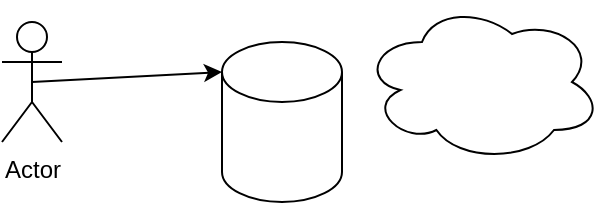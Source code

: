 <mxfile>
    <diagram id="bewvAK_CF1pA-OConoNZ" name="Seite-1">
        <mxGraphModel dx="386" dy="368" grid="1" gridSize="10" guides="1" tooltips="1" connect="1" arrows="1" fold="1" page="1" pageScale="1" pageWidth="827" pageHeight="1169" math="0" shadow="0">
            <root>
                <mxCell id="0"/>
                <mxCell id="1" parent="0"/>
                <mxCell id="2" value="" style="shape=cylinder3;whiteSpace=wrap;html=1;boundedLbl=1;backgroundOutline=1;size=15;" parent="1" vertex="1">
                    <mxGeometry x="180" y="160" width="60" height="80" as="geometry"/>
                </mxCell>
                <mxCell id="3" value="" style="ellipse;shape=cloud;whiteSpace=wrap;html=1;" parent="1" vertex="1">
                    <mxGeometry x="250" y="140" width="120" height="80" as="geometry"/>
                </mxCell>
                <mxCell id="5" style="edgeStyle=none;html=1;exitX=0.5;exitY=0.5;exitDx=0;exitDy=0;exitPerimeter=0;entryX=0;entryY=0;entryDx=0;entryDy=15;entryPerimeter=0;" parent="1" source="4" target="2" edge="1">
                    <mxGeometry relative="1" as="geometry"/>
                </mxCell>
                <mxCell id="4" value="Actor" style="shape=umlActor;verticalLabelPosition=bottom;verticalAlign=top;html=1;outlineConnect=0;" parent="1" vertex="1">
                    <mxGeometry x="70" y="150" width="30" height="60" as="geometry"/>
                </mxCell>
            </root>
        </mxGraphModel>
    </diagram>
</mxfile>